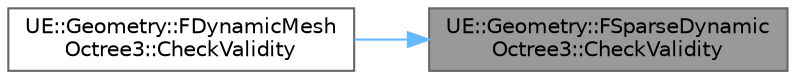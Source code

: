 digraph "UE::Geometry::FSparseDynamicOctree3::CheckValidity"
{
 // INTERACTIVE_SVG=YES
 // LATEX_PDF_SIZE
  bgcolor="transparent";
  edge [fontname=Helvetica,fontsize=10,labelfontname=Helvetica,labelfontsize=10];
  node [fontname=Helvetica,fontsize=10,shape=box,height=0.2,width=0.4];
  rankdir="RL";
  Node1 [id="Node000001",label="UE::Geometry::FSparseDynamic\lOctree3::CheckValidity",height=0.2,width=0.4,color="gray40", fillcolor="grey60", style="filled", fontcolor="black",tooltip="Check that the octree is internally valid."];
  Node1 -> Node2 [id="edge1_Node000001_Node000002",dir="back",color="steelblue1",style="solid",tooltip=" "];
  Node2 [id="Node000002",label="UE::Geometry::FDynamicMesh\lOctree3::CheckValidity",height=0.2,width=0.4,color="grey40", fillcolor="white", style="filled",URL="$dc/d61/classUE_1_1Geometry_1_1FDynamicMeshOctree3.html#ab604e64c012bbb0ad7ad88a5a7bf034c",tooltip="Check that the Octree is internally valid."];
}
